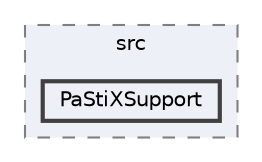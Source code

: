 digraph "external/taskflow/3rd-party/eigen-3.3.7/Eigen/src/PaStiXSupport"
{
 // LATEX_PDF_SIZE
  bgcolor="transparent";
  edge [fontname=Helvetica,fontsize=10,labelfontname=Helvetica,labelfontsize=10];
  node [fontname=Helvetica,fontsize=10,shape=box,height=0.2,width=0.4];
  compound=true
  subgraph clusterdir_a1a9763e9d3031b833ce7b34f281436e {
    graph [ bgcolor="#edf0f7", pencolor="grey50", label="src", fontname=Helvetica,fontsize=10 style="filled,dashed", URL="dir_a1a9763e9d3031b833ce7b34f281436e.html",tooltip=""]
  dir_9132db30f8a289fd05ea7bc7a95cdaad [label="PaStiXSupport", fillcolor="#edf0f7", color="grey25", style="filled,bold", URL="dir_9132db30f8a289fd05ea7bc7a95cdaad.html",tooltip=""];
  }
}

